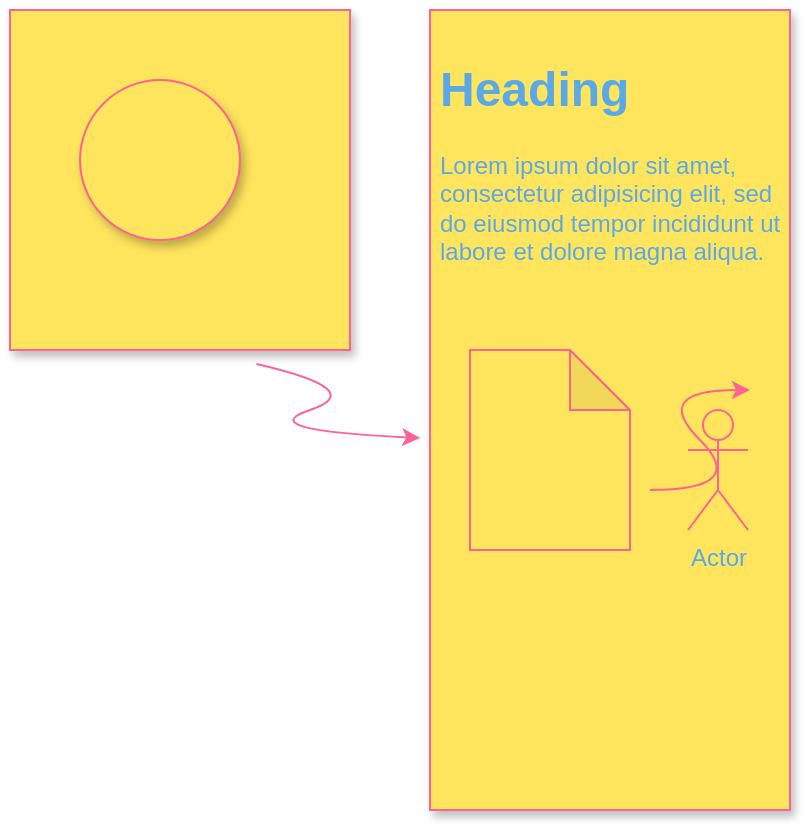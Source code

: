 <mxfile version="14.0.4" type="github">
  <diagram id="5E1q23cz6auayCa_ditZ" name="Page-1">
    <mxGraphModel dx="1202" dy="552" grid="1" gridSize="10" guides="1" tooltips="1" connect="1" arrows="1" fold="1" page="1" pageScale="1" pageWidth="827" pageHeight="1169" math="0" shadow="0">
      <root>
        <mxCell id="0" />
        <mxCell id="1" parent="0" />
        <mxCell id="SMWHvadYAqGaT5W7-3_Q-1" value="" style="whiteSpace=wrap;html=1;aspect=fixed;shadow=1;fillColor=#FFE45E;strokeColor=#FF6392;fontColor=#5AA9E6;" vertex="1" parent="1">
          <mxGeometry x="60" y="30" width="170" height="170" as="geometry" />
        </mxCell>
        <mxCell id="SMWHvadYAqGaT5W7-3_Q-2" value="" style="ellipse;whiteSpace=wrap;html=1;aspect=fixed;shadow=1;fillColor=#FFE45E;strokeColor=#FF6392;fontColor=#5AA9E6;" vertex="1" parent="1">
          <mxGeometry x="95" y="65" width="80" height="80" as="geometry" />
        </mxCell>
        <mxCell id="SMWHvadYAqGaT5W7-3_Q-6" value="" style="rounded=0;whiteSpace=wrap;html=1;shadow=1;rotation=-90;fillColor=#FFE45E;strokeColor=#FF6392;fontColor=#5AA9E6;" vertex="1" parent="1">
          <mxGeometry x="160" y="140" width="400" height="180" as="geometry" />
        </mxCell>
        <mxCell id="SMWHvadYAqGaT5W7-3_Q-7" value="&lt;h1&gt;Heading&lt;/h1&gt;&lt;p&gt;Lorem ipsum dolor sit amet, consectetur adipisicing elit, sed do eiusmod tempor incididunt ut labore et dolore magna aliqua.&lt;/p&gt;" style="text;html=1;strokeColor=none;fillColor=none;spacing=5;spacingTop=-20;whiteSpace=wrap;overflow=hidden;rounded=0;shadow=1;fontColor=#5AA9E6;" vertex="1" parent="1">
          <mxGeometry x="270" y="50" width="180" height="135" as="geometry" />
        </mxCell>
        <mxCell id="SMWHvadYAqGaT5W7-3_Q-8" value="Actor" style="shape=umlActor;verticalLabelPosition=bottom;verticalAlign=top;html=1;outlineConnect=0;shadow=0;fillColor=#FFE45E;strokeColor=#FF6392;fontColor=#5AA9E6;" vertex="1" parent="1">
          <mxGeometry x="399" y="230" width="30" height="60" as="geometry" />
        </mxCell>
        <mxCell id="SMWHvadYAqGaT5W7-3_Q-9" value="" style="shape=note;whiteSpace=wrap;html=1;backgroundOutline=1;darkOpacity=0.05;shadow=0;fillColor=#FFE45E;strokeColor=#FF6392;fontColor=#5AA9E6;" vertex="1" parent="1">
          <mxGeometry x="290" y="200" width="80" height="100" as="geometry" />
        </mxCell>
        <mxCell id="SMWHvadYAqGaT5W7-3_Q-10" value="" style="curved=1;endArrow=classic;html=1;strokeColor=#FF6392;fontColor=#5AA9E6;" edge="1" parent="1">
          <mxGeometry width="50" height="50" relative="1" as="geometry">
            <mxPoint x="380" y="270" as="sourcePoint" />
            <mxPoint x="430" y="220" as="targetPoint" />
            <Array as="points">
              <mxPoint x="430" y="270" />
              <mxPoint x="380" y="220" />
            </Array>
          </mxGeometry>
        </mxCell>
        <mxCell id="SMWHvadYAqGaT5W7-3_Q-11" value="" style="curved=1;endArrow=classic;html=1;exitX=0.725;exitY=1.041;exitDx=0;exitDy=0;exitPerimeter=0;entryX=0.465;entryY=-0.027;entryDx=0;entryDy=0;entryPerimeter=0;strokeColor=#FF6392;fontColor=#5AA9E6;" edge="1" parent="1" source="SMWHvadYAqGaT5W7-3_Q-1" target="SMWHvadYAqGaT5W7-3_Q-6">
          <mxGeometry width="50" height="50" relative="1" as="geometry">
            <mxPoint x="180" y="290" as="sourcePoint" />
            <mxPoint x="230" y="240" as="targetPoint" />
            <Array as="points">
              <mxPoint x="240" y="220" />
              <mxPoint x="180" y="240" />
            </Array>
          </mxGeometry>
        </mxCell>
      </root>
    </mxGraphModel>
  </diagram>
</mxfile>
